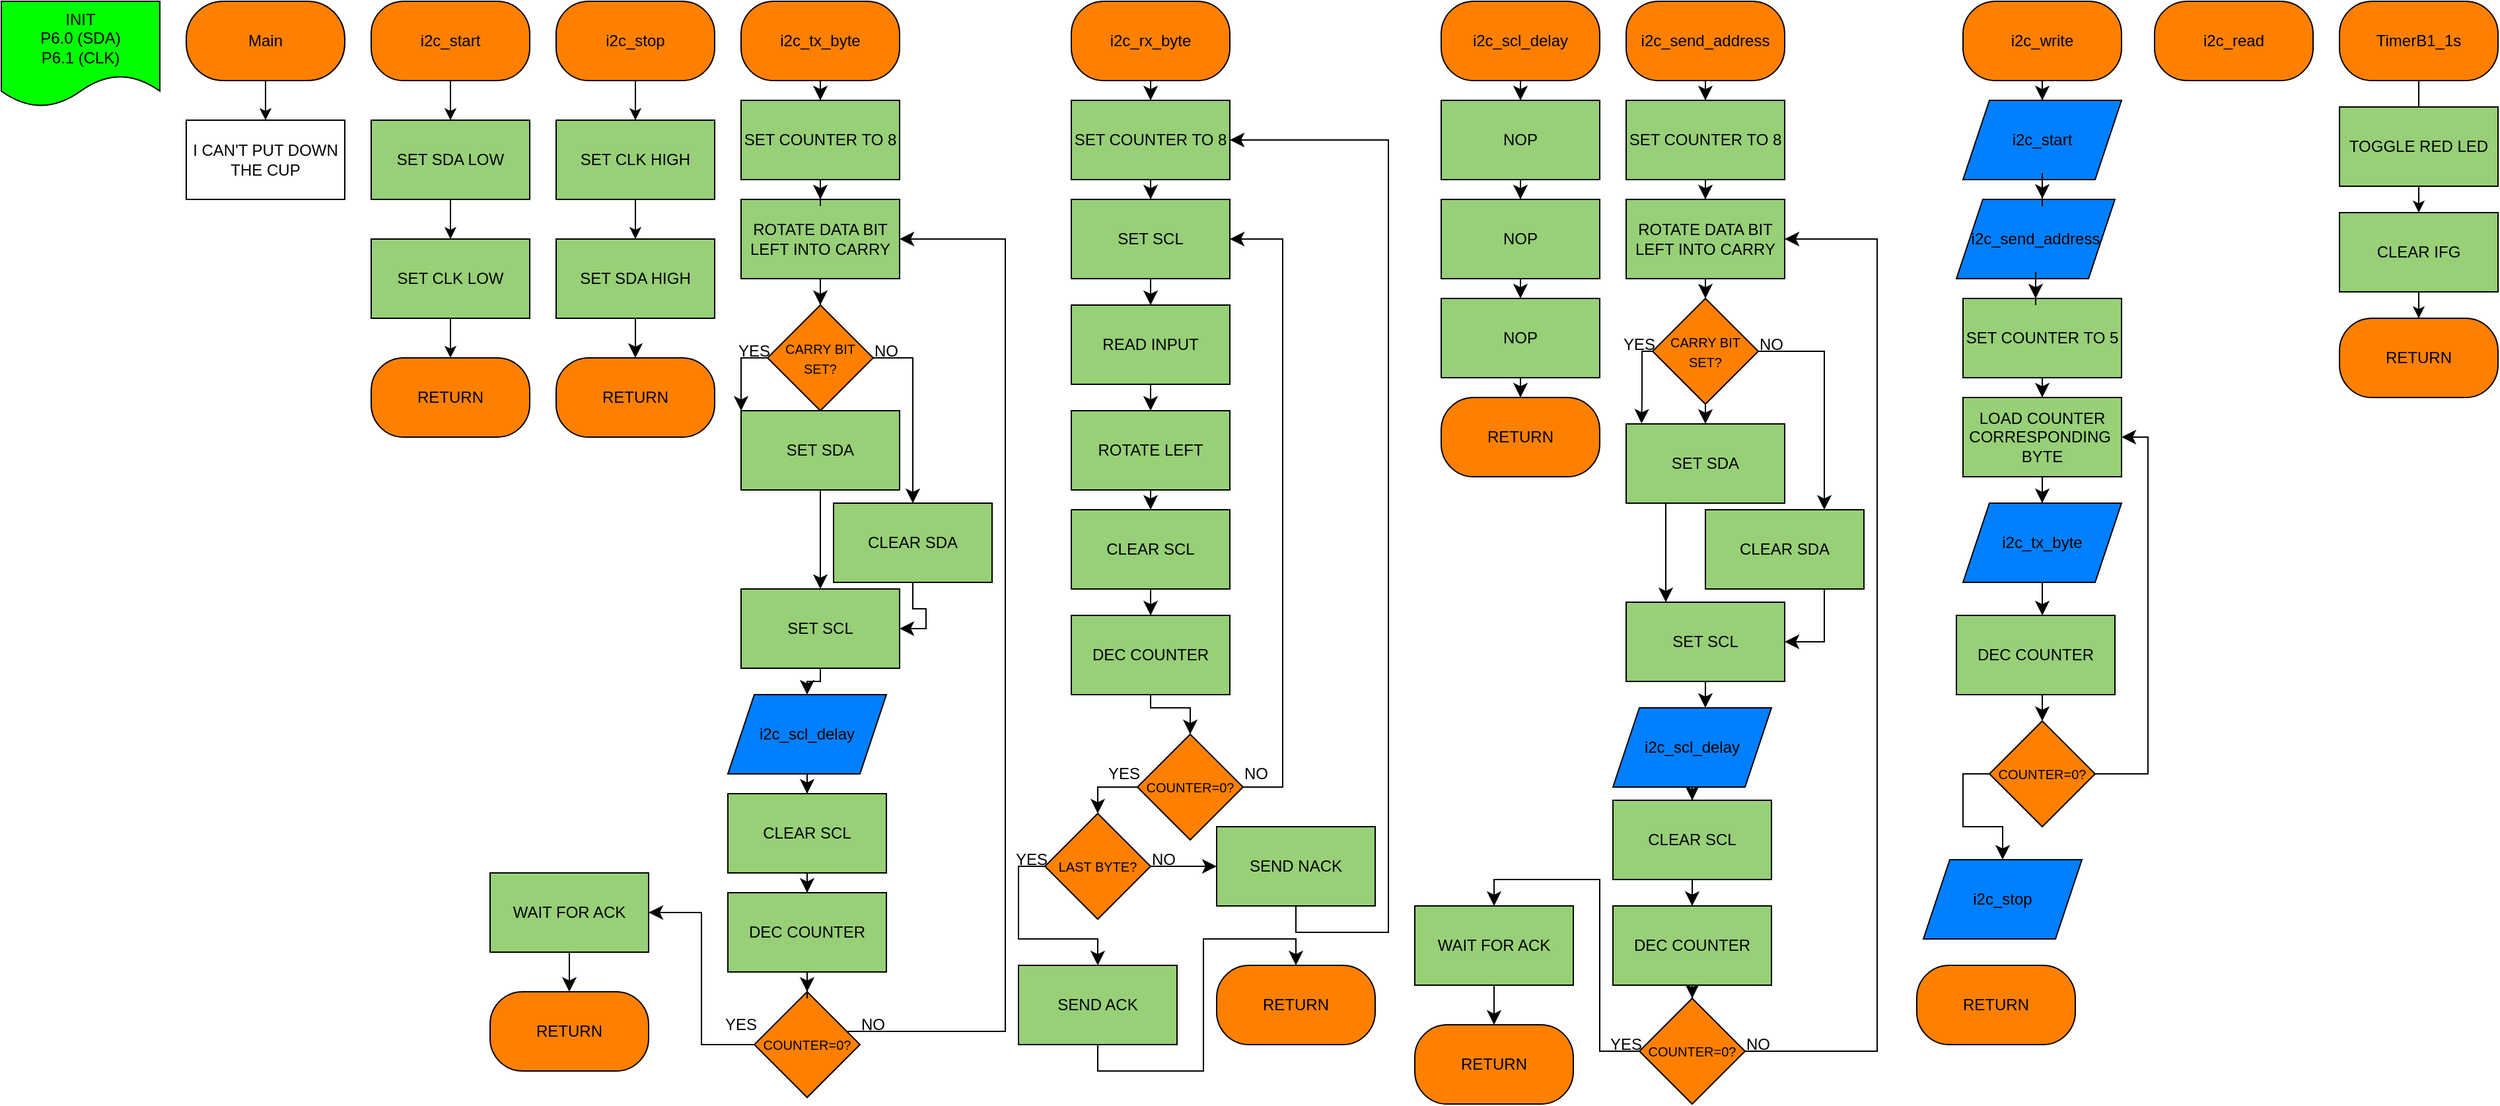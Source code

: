 <mxfile version="26.0.11">
  <diagram id="ZB9_9dqbAY-_XV-jaa4e" name="Page-1">
    <mxGraphModel dx="1285" dy="816" grid="1" gridSize="10" guides="1" tooltips="1" connect="1" arrows="1" fold="1" page="1" pageScale="1" pageWidth="1100" pageHeight="850" math="0" shadow="0">
      <root>
        <mxCell id="0" />
        <mxCell id="1" parent="0" />
        <mxCell id="V0P0ZIPA3X6Gqzg_is91-1" value="I CAN&#39;T PUT DOWN THE CUP" style="rounded=0;whiteSpace=wrap;html=1;" parent="1" vertex="1">
          <mxGeometry x="140" y="105" width="120" height="60" as="geometry" />
        </mxCell>
        <mxCell id="RWEaB8NZT3KyRUcJoQo4-1" value="INIT&lt;div&gt;P6.0 (SDA)&lt;/div&gt;&lt;div&gt;P6.1 (CLK)&lt;/div&gt;" style="shape=document;whiteSpace=wrap;html=1;boundedLbl=1;fillColor=#00FF00;rounded=0;" parent="1" vertex="1">
          <mxGeometry y="15" width="120" height="80" as="geometry" />
        </mxCell>
        <mxCell id="RWEaB8NZT3KyRUcJoQo4-5" value="" style="edgeStyle=orthogonalEdgeStyle;rounded=0;orthogonalLoop=1;jettySize=auto;html=1;" parent="1" source="RWEaB8NZT3KyRUcJoQo4-2" target="V0P0ZIPA3X6Gqzg_is91-1" edge="1">
          <mxGeometry relative="1" as="geometry" />
        </mxCell>
        <mxCell id="RWEaB8NZT3KyRUcJoQo4-2" value="Main" style="rounded=1;whiteSpace=wrap;html=1;fillColor=#FF8000;arcSize=47;" parent="1" vertex="1">
          <mxGeometry x="140" y="15" width="120" height="60" as="geometry" />
        </mxCell>
        <mxCell id="RWEaB8NZT3KyRUcJoQo4-18" value="" style="edgeStyle=orthogonalEdgeStyle;rounded=0;orthogonalLoop=1;jettySize=auto;html=1;" parent="1" source="RWEaB8NZT3KyRUcJoQo4-3" target="RWEaB8NZT3KyRUcJoQo4-4" edge="1">
          <mxGeometry relative="1" as="geometry" />
        </mxCell>
        <mxCell id="RWEaB8NZT3KyRUcJoQo4-3" value="i2c_start" style="rounded=1;whiteSpace=wrap;html=1;fillColor=#FF8000;arcSize=41;" parent="1" vertex="1">
          <mxGeometry x="280" y="15" width="120" height="60" as="geometry" />
        </mxCell>
        <mxCell id="RWEaB8NZT3KyRUcJoQo4-19" value="" style="edgeStyle=orthogonalEdgeStyle;rounded=0;orthogonalLoop=1;jettySize=auto;html=1;" parent="1" source="RWEaB8NZT3KyRUcJoQo4-4" edge="1">
          <mxGeometry relative="1" as="geometry">
            <mxPoint x="340" y="195" as="targetPoint" />
          </mxGeometry>
        </mxCell>
        <mxCell id="RWEaB8NZT3KyRUcJoQo4-4" value="SET SDA LOW" style="rounded=0;whiteSpace=wrap;html=1;fillColor=#97D077;" parent="1" vertex="1">
          <mxGeometry x="280" y="105" width="120" height="60" as="geometry" />
        </mxCell>
        <mxCell id="RWEaB8NZT3KyRUcJoQo4-21" value="" style="edgeStyle=orthogonalEdgeStyle;rounded=0;orthogonalLoop=1;jettySize=auto;html=1;" parent="1" source="RWEaB8NZT3KyRUcJoQo4-7" target="RWEaB8NZT3KyRUcJoQo4-8" edge="1">
          <mxGeometry relative="1" as="geometry" />
        </mxCell>
        <mxCell id="RWEaB8NZT3KyRUcJoQo4-7" value="SET CLK LOW" style="rounded=0;whiteSpace=wrap;html=1;fillColor=#97D077;" parent="1" vertex="1">
          <mxGeometry x="280" y="195" width="120" height="60" as="geometry" />
        </mxCell>
        <mxCell id="RWEaB8NZT3KyRUcJoQo4-8" value="RETURN" style="rounded=1;whiteSpace=wrap;html=1;fillColor=#FF8000;arcSize=41;" parent="1" vertex="1">
          <mxGeometry x="280" y="285" width="120" height="60" as="geometry" />
        </mxCell>
        <mxCell id="RWEaB8NZT3KyRUcJoQo4-14" value="" style="edgeStyle=orthogonalEdgeStyle;rounded=0;orthogonalLoop=1;jettySize=auto;html=1;" parent="1" source="RWEaB8NZT3KyRUcJoQo4-9" target="RWEaB8NZT3KyRUcJoQo4-10" edge="1">
          <mxGeometry relative="1" as="geometry" />
        </mxCell>
        <mxCell id="RWEaB8NZT3KyRUcJoQo4-9" value="i2c_stop" style="rounded=1;whiteSpace=wrap;html=1;fillColor=#FF8000;arcSize=41;" parent="1" vertex="1">
          <mxGeometry x="420" y="15" width="120" height="60" as="geometry" />
        </mxCell>
        <mxCell id="RWEaB8NZT3KyRUcJoQo4-22" value="" style="edgeStyle=orthogonalEdgeStyle;rounded=0;orthogonalLoop=1;jettySize=auto;html=1;" parent="1" source="RWEaB8NZT3KyRUcJoQo4-10" target="RWEaB8NZT3KyRUcJoQo4-12" edge="1">
          <mxGeometry relative="1" as="geometry" />
        </mxCell>
        <mxCell id="RWEaB8NZT3KyRUcJoQo4-10" value="SET CLK HIGH" style="rounded=0;whiteSpace=wrap;html=1;fillColor=#97D077;" parent="1" vertex="1">
          <mxGeometry x="420" y="105" width="120" height="60" as="geometry" />
        </mxCell>
        <mxCell id="65lleJ2DIW4iTAMdxGEV-1" value="" style="edgeStyle=none;curved=1;rounded=0;orthogonalLoop=1;jettySize=auto;html=1;fontSize=12;startSize=8;endSize=8;" edge="1" parent="1" source="RWEaB8NZT3KyRUcJoQo4-12" target="RWEaB8NZT3KyRUcJoQo4-13">
          <mxGeometry relative="1" as="geometry" />
        </mxCell>
        <mxCell id="RWEaB8NZT3KyRUcJoQo4-12" value="SET SDA HIGH" style="rounded=0;whiteSpace=wrap;html=1;fillColor=#97D077;" parent="1" vertex="1">
          <mxGeometry x="420" y="195" width="120" height="60" as="geometry" />
        </mxCell>
        <mxCell id="RWEaB8NZT3KyRUcJoQo4-13" value="RETURN" style="rounded=1;whiteSpace=wrap;html=1;fillColor=#FF8000;arcSize=41;" parent="1" vertex="1">
          <mxGeometry x="420" y="285" width="120" height="60" as="geometry" />
        </mxCell>
        <mxCell id="65lleJ2DIW4iTAMdxGEV-54" value="" style="edgeStyle=orthogonalEdgeStyle;shape=connector;curved=0;rounded=0;orthogonalLoop=1;jettySize=auto;html=1;strokeColor=default;align=center;verticalAlign=middle;fontFamily=Helvetica;fontSize=12;fontColor=default;labelBackgroundColor=default;startSize=8;endArrow=classic;endSize=8;" edge="1" parent="1" source="RWEaB8NZT3KyRUcJoQo4-27" target="65lleJ2DIW4iTAMdxGEV-44">
          <mxGeometry relative="1" as="geometry" />
        </mxCell>
        <mxCell id="RWEaB8NZT3KyRUcJoQo4-27" value="i2c_tx_byte" style="rounded=1;whiteSpace=wrap;html=1;fillColor=#FF8000;arcSize=41;" parent="1" vertex="1">
          <mxGeometry x="560" y="15" width="120" height="60" as="geometry" />
        </mxCell>
        <mxCell id="65lleJ2DIW4iTAMdxGEV-97" style="edgeStyle=orthogonalEdgeStyle;shape=connector;curved=0;rounded=0;orthogonalLoop=1;jettySize=auto;html=1;entryX=0.5;entryY=0;entryDx=0;entryDy=0;strokeColor=default;align=center;verticalAlign=middle;fontFamily=Helvetica;fontSize=12;fontColor=default;labelBackgroundColor=default;startSize=8;endArrow=classic;endSize=8;" edge="1" parent="1" source="RWEaB8NZT3KyRUcJoQo4-28" target="65lleJ2DIW4iTAMdxGEV-60">
          <mxGeometry relative="1" as="geometry" />
        </mxCell>
        <mxCell id="RWEaB8NZT3KyRUcJoQo4-28" value="i2c_rx_byte" style="rounded=1;whiteSpace=wrap;html=1;fillColor=#FF8000;arcSize=41;" parent="1" vertex="1">
          <mxGeometry x="810" y="15" width="120" height="60" as="geometry" />
        </mxCell>
        <mxCell id="65lleJ2DIW4iTAMdxGEV-104" style="edgeStyle=orthogonalEdgeStyle;shape=connector;curved=0;rounded=0;orthogonalLoop=1;jettySize=auto;html=1;entryX=0.5;entryY=0;entryDx=0;entryDy=0;strokeColor=default;align=center;verticalAlign=middle;fontFamily=Helvetica;fontSize=12;fontColor=default;labelBackgroundColor=default;startSize=8;endArrow=classic;endSize=8;" edge="1" parent="1" source="RWEaB8NZT3KyRUcJoQo4-30" target="65lleJ2DIW4iTAMdxGEV-98">
          <mxGeometry relative="1" as="geometry" />
        </mxCell>
        <mxCell id="RWEaB8NZT3KyRUcJoQo4-30" value="i2c_scl_delay" style="rounded=1;whiteSpace=wrap;html=1;fillColor=#FF8000;arcSize=41;" parent="1" vertex="1">
          <mxGeometry x="1090" y="15" width="120" height="60" as="geometry" />
        </mxCell>
        <mxCell id="65lleJ2DIW4iTAMdxGEV-125" style="edgeStyle=orthogonalEdgeStyle;shape=connector;curved=0;rounded=0;orthogonalLoop=1;jettySize=auto;html=1;entryX=0.5;entryY=0;entryDx=0;entryDy=0;strokeColor=default;align=center;verticalAlign=middle;fontFamily=Helvetica;fontSize=12;fontColor=default;labelBackgroundColor=default;startSize=8;endArrow=classic;endSize=8;" edge="1" parent="1" source="RWEaB8NZT3KyRUcJoQo4-31" target="65lleJ2DIW4iTAMdxGEV-109">
          <mxGeometry relative="1" as="geometry" />
        </mxCell>
        <mxCell id="RWEaB8NZT3KyRUcJoQo4-31" value="i2c_send_address" style="rounded=1;whiteSpace=wrap;html=1;fillColor=#FF8000;arcSize=41;" parent="1" vertex="1">
          <mxGeometry x="1230" y="15" width="120" height="60" as="geometry" />
        </mxCell>
        <mxCell id="65lleJ2DIW4iTAMdxGEV-155" style="edgeStyle=orthogonalEdgeStyle;shape=connector;curved=0;rounded=0;orthogonalLoop=1;jettySize=auto;html=1;entryX=0.5;entryY=0;entryDx=0;entryDy=0;strokeColor=default;align=center;verticalAlign=middle;fontFamily=Helvetica;fontSize=12;fontColor=default;labelBackgroundColor=default;startSize=8;endArrow=classic;endSize=8;" edge="1" parent="1" source="RWEaB8NZT3KyRUcJoQo4-32" target="65lleJ2DIW4iTAMdxGEV-145">
          <mxGeometry relative="1" as="geometry" />
        </mxCell>
        <mxCell id="RWEaB8NZT3KyRUcJoQo4-32" value="i2c_write" style="rounded=1;whiteSpace=wrap;html=1;fillColor=#FF8000;arcSize=41;" parent="1" vertex="1">
          <mxGeometry x="1485" y="15" width="120" height="60" as="geometry" />
        </mxCell>
        <mxCell id="RWEaB8NZT3KyRUcJoQo4-33" value="i2c_read" style="rounded=1;whiteSpace=wrap;html=1;fillColor=#FF8000;arcSize=41;" parent="1" vertex="1">
          <mxGeometry x="1630" y="15" width="120" height="60" as="geometry" />
        </mxCell>
        <mxCell id="RWEaB8NZT3KyRUcJoQo4-38" value="" style="edgeStyle=orthogonalEdgeStyle;rounded=0;orthogonalLoop=1;jettySize=auto;html=1;" parent="1" source="RWEaB8NZT3KyRUcJoQo4-34" target="RWEaB8NZT3KyRUcJoQo4-36" edge="1">
          <mxGeometry relative="1" as="geometry" />
        </mxCell>
        <mxCell id="RWEaB8NZT3KyRUcJoQo4-34" value="TimerB1_1s" style="rounded=1;whiteSpace=wrap;html=1;fillColor=#FF8000;arcSize=41;" parent="1" vertex="1">
          <mxGeometry x="1770" y="15" width="120" height="60" as="geometry" />
        </mxCell>
        <mxCell id="RWEaB8NZT3KyRUcJoQo4-35" value="TOGGLE RED LED" style="rounded=0;whiteSpace=wrap;html=1;fillColor=#97D077;" parent="1" vertex="1">
          <mxGeometry x="1770" y="95" width="120" height="60" as="geometry" />
        </mxCell>
        <mxCell id="RWEaB8NZT3KyRUcJoQo4-39" value="" style="edgeStyle=orthogonalEdgeStyle;rounded=0;orthogonalLoop=1;jettySize=auto;html=1;" parent="1" source="RWEaB8NZT3KyRUcJoQo4-36" target="RWEaB8NZT3KyRUcJoQo4-37" edge="1">
          <mxGeometry relative="1" as="geometry" />
        </mxCell>
        <mxCell id="RWEaB8NZT3KyRUcJoQo4-36" value="CLEAR IFG" style="rounded=0;whiteSpace=wrap;html=1;fillColor=#97D077;" parent="1" vertex="1">
          <mxGeometry x="1770" y="175" width="120" height="60" as="geometry" />
        </mxCell>
        <mxCell id="RWEaB8NZT3KyRUcJoQo4-37" value="RETURN" style="rounded=1;whiteSpace=wrap;html=1;fillColor=#FF8000;arcSize=41;" parent="1" vertex="1">
          <mxGeometry x="1770" y="255" width="120" height="60" as="geometry" />
        </mxCell>
        <mxCell id="65lleJ2DIW4iTAMdxGEV-35" value="" style="edgeStyle=orthogonalEdgeStyle;shape=connector;curved=0;rounded=0;orthogonalLoop=1;jettySize=auto;html=1;strokeColor=default;align=center;verticalAlign=middle;fontFamily=Helvetica;fontSize=12;fontColor=default;labelBackgroundColor=default;startSize=8;endArrow=classic;endSize=8;entryX=0.5;entryY=0;entryDx=0;entryDy=0;" edge="1" parent="1" source="65lleJ2DIW4iTAMdxGEV-5" target="65lleJ2DIW4iTAMdxGEV-6">
          <mxGeometry relative="1" as="geometry" />
        </mxCell>
        <mxCell id="65lleJ2DIW4iTAMdxGEV-5" value="ROTATE DATA BIT&lt;div&gt;LEFT INTO CARRY&lt;/div&gt;" style="rounded=0;whiteSpace=wrap;html=1;fillColor=#97D077;" vertex="1" parent="1">
          <mxGeometry x="560" y="165" width="120" height="60" as="geometry" />
        </mxCell>
        <mxCell id="65lleJ2DIW4iTAMdxGEV-24" value="" style="edgeStyle=orthogonalEdgeStyle;orthogonalLoop=1;jettySize=auto;html=1;fontSize=12;startSize=8;endSize=8;exitX=0;exitY=0.5;exitDx=0;exitDy=0;rounded=0;curved=0;" edge="1" parent="1" source="65lleJ2DIW4iTAMdxGEV-6" target="65lleJ2DIW4iTAMdxGEV-8">
          <mxGeometry relative="1" as="geometry">
            <Array as="points">
              <mxPoint x="560" y="285" />
            </Array>
          </mxGeometry>
        </mxCell>
        <mxCell id="65lleJ2DIW4iTAMdxGEV-28" style="edgeStyle=orthogonalEdgeStyle;shape=connector;curved=0;rounded=0;orthogonalLoop=1;jettySize=auto;html=1;entryX=0.5;entryY=0;entryDx=0;entryDy=0;strokeColor=default;align=center;verticalAlign=middle;fontFamily=Helvetica;fontSize=12;fontColor=default;labelBackgroundColor=default;startSize=8;endArrow=classic;endSize=8;exitX=1;exitY=0.5;exitDx=0;exitDy=0;" edge="1" parent="1" source="65lleJ2DIW4iTAMdxGEV-6" target="65lleJ2DIW4iTAMdxGEV-10">
          <mxGeometry relative="1" as="geometry" />
        </mxCell>
        <mxCell id="65lleJ2DIW4iTAMdxGEV-6" value="&lt;font style=&quot;font-size: 10px;&quot;&gt;CARRY BIT SET?&lt;/font&gt;" style="rhombus;whiteSpace=wrap;html=1;fillColor=#FF8000;rounded=0;" vertex="1" parent="1">
          <mxGeometry x="580" y="245" width="80" height="80" as="geometry" />
        </mxCell>
        <mxCell id="65lleJ2DIW4iTAMdxGEV-30" style="edgeStyle=orthogonalEdgeStyle;shape=connector;curved=0;rounded=0;orthogonalLoop=1;jettySize=auto;html=1;entryX=0.5;entryY=0;entryDx=0;entryDy=0;strokeColor=default;align=center;verticalAlign=middle;fontFamily=Helvetica;fontSize=12;fontColor=default;labelBackgroundColor=default;startSize=8;endArrow=classic;endSize=8;" edge="1" parent="1" source="65lleJ2DIW4iTAMdxGEV-8" target="65lleJ2DIW4iTAMdxGEV-21">
          <mxGeometry relative="1" as="geometry" />
        </mxCell>
        <mxCell id="65lleJ2DIW4iTAMdxGEV-8" value="SET SDA" style="rounded=0;whiteSpace=wrap;html=1;fillColor=#97D077;" vertex="1" parent="1">
          <mxGeometry x="560" y="325" width="120" height="60" as="geometry" />
        </mxCell>
        <mxCell id="65lleJ2DIW4iTAMdxGEV-29" style="edgeStyle=orthogonalEdgeStyle;shape=connector;curved=0;rounded=0;orthogonalLoop=1;jettySize=auto;html=1;entryX=1;entryY=0.5;entryDx=0;entryDy=0;strokeColor=default;align=center;verticalAlign=middle;fontFamily=Helvetica;fontSize=12;fontColor=default;labelBackgroundColor=default;startSize=8;endArrow=classic;endSize=8;" edge="1" parent="1" source="65lleJ2DIW4iTAMdxGEV-10" target="65lleJ2DIW4iTAMdxGEV-21">
          <mxGeometry relative="1" as="geometry" />
        </mxCell>
        <mxCell id="65lleJ2DIW4iTAMdxGEV-10" value="CLEAR SDA" style="rounded=0;whiteSpace=wrap;html=1;fillColor=#97D077;" vertex="1" parent="1">
          <mxGeometry x="630" y="395" width="120" height="60" as="geometry" />
        </mxCell>
        <mxCell id="65lleJ2DIW4iTAMdxGEV-46" style="edgeStyle=orthogonalEdgeStyle;shape=connector;curved=0;rounded=0;orthogonalLoop=1;jettySize=auto;html=1;entryX=0.5;entryY=0;entryDx=0;entryDy=0;strokeColor=default;align=center;verticalAlign=middle;fontFamily=Helvetica;fontSize=12;fontColor=default;labelBackgroundColor=default;startSize=8;endArrow=classic;endSize=8;" edge="1" parent="1" source="65lleJ2DIW4iTAMdxGEV-11" target="65lleJ2DIW4iTAMdxGEV-12">
          <mxGeometry relative="1" as="geometry" />
        </mxCell>
        <mxCell id="65lleJ2DIW4iTAMdxGEV-11" value="i2c_scl_delay" style="shape=parallelogram;perimeter=parallelogramPerimeter;whiteSpace=wrap;html=1;fixedSize=1;fillColor=#007FFF;rounded=0;" vertex="1" parent="1">
          <mxGeometry x="550" y="540" width="120" height="60" as="geometry" />
        </mxCell>
        <mxCell id="65lleJ2DIW4iTAMdxGEV-69" style="edgeStyle=orthogonalEdgeStyle;shape=connector;curved=0;rounded=0;orthogonalLoop=1;jettySize=auto;html=1;entryX=0.5;entryY=0;entryDx=0;entryDy=0;strokeColor=default;align=center;verticalAlign=middle;fontFamily=Helvetica;fontSize=12;fontColor=default;labelBackgroundColor=default;startSize=8;endArrow=classic;endSize=8;" edge="1" parent="1" source="65lleJ2DIW4iTAMdxGEV-12" target="65lleJ2DIW4iTAMdxGEV-68">
          <mxGeometry relative="1" as="geometry" />
        </mxCell>
        <mxCell id="65lleJ2DIW4iTAMdxGEV-12" value="CLEAR SCL" style="rounded=0;whiteSpace=wrap;html=1;fillColor=#97D077;" vertex="1" parent="1">
          <mxGeometry x="550" y="615" width="120" height="60" as="geometry" />
        </mxCell>
        <mxCell id="65lleJ2DIW4iTAMdxGEV-13" value="YES&lt;span style=&quot;color: rgba(0, 0, 0, 0); font-family: monospace; font-size: 0px; text-align: start; text-wrap-mode: nowrap;&quot;&gt;%3CmxGraphModel%3E%3Croot%3E%3CmxCell%20id%3D%220%22%2F%3E%3CmxCell%20id%3D%221%22%20parent%3D%220%22%2F%3E%3CmxCell%20id%3D%222%22%20value%3D%22SET%20SCL%22%20style%3D%22rounded%3D0%3BwhiteSpace%3Dwrap%3Bhtml%3D1%3BfillColor%3D%2397D077%3B%22%20vertex%3D%221%22%20parent%3D%221%22%3E%3CmxGeometry%20x%3D%22560%22%20y%3D%22600%22%20width%3D%22120%22%20height%3D%2260%22%20as%3D%22geometry%22%2F%3E%3C%2FmxCell%3E%3C%2Froot%3E%3C%2FmxGraphModel%3E&lt;/span&gt;" style="text;html=1;align=center;verticalAlign=middle;whiteSpace=wrap;rounded=0;" vertex="1" parent="1">
          <mxGeometry x="540" y="265" width="60" height="30" as="geometry" />
        </mxCell>
        <mxCell id="65lleJ2DIW4iTAMdxGEV-14" value="NO" style="text;html=1;align=center;verticalAlign=middle;whiteSpace=wrap;rounded=0;" vertex="1" parent="1">
          <mxGeometry x="640" y="265" width="60" height="30" as="geometry" />
        </mxCell>
        <mxCell id="65lleJ2DIW4iTAMdxGEV-38" style="edgeStyle=orthogonalEdgeStyle;shape=connector;curved=0;rounded=0;orthogonalLoop=1;jettySize=auto;html=1;entryX=0.5;entryY=0;entryDx=0;entryDy=0;strokeColor=default;align=center;verticalAlign=middle;fontFamily=Helvetica;fontSize=12;fontColor=default;labelBackgroundColor=default;startSize=8;endArrow=classic;endSize=8;" edge="1" parent="1" source="65lleJ2DIW4iTAMdxGEV-21" target="65lleJ2DIW4iTAMdxGEV-11">
          <mxGeometry relative="1" as="geometry">
            <Array as="points">
              <mxPoint x="620" y="530" />
              <mxPoint x="610" y="530" />
            </Array>
          </mxGeometry>
        </mxCell>
        <mxCell id="65lleJ2DIW4iTAMdxGEV-21" value="SET SCL" style="rounded=0;whiteSpace=wrap;html=1;fillColor=#97D077;" vertex="1" parent="1">
          <mxGeometry x="560" y="460" width="120" height="60" as="geometry" />
        </mxCell>
        <mxCell id="65lleJ2DIW4iTAMdxGEV-40" style="edgeStyle=orthogonalEdgeStyle;shape=connector;curved=0;rounded=0;orthogonalLoop=1;jettySize=auto;html=1;entryX=0.5;entryY=0;entryDx=0;entryDy=0;strokeColor=default;align=center;verticalAlign=middle;fontFamily=Helvetica;fontSize=12;fontColor=default;labelBackgroundColor=default;startSize=8;endArrow=classic;endSize=8;" edge="1" parent="1" source="65lleJ2DIW4iTAMdxGEV-31" target="65lleJ2DIW4iTAMdxGEV-32">
          <mxGeometry relative="1" as="geometry" />
        </mxCell>
        <mxCell id="65lleJ2DIW4iTAMdxGEV-31" value="WAIT FOR ACK" style="rounded=0;whiteSpace=wrap;html=1;fillColor=#97D077;" vertex="1" parent="1">
          <mxGeometry x="370" y="675" width="120" height="60" as="geometry" />
        </mxCell>
        <mxCell id="65lleJ2DIW4iTAMdxGEV-32" value="RETURN" style="rounded=1;whiteSpace=wrap;html=1;fillColor=#FF8000;arcSize=41;" vertex="1" parent="1">
          <mxGeometry x="370" y="765" width="120" height="60" as="geometry" />
        </mxCell>
        <mxCell id="65lleJ2DIW4iTAMdxGEV-50" style="edgeStyle=orthogonalEdgeStyle;shape=connector;curved=0;rounded=0;orthogonalLoop=1;jettySize=auto;html=1;entryX=1;entryY=0.5;entryDx=0;entryDy=0;strokeColor=default;align=center;verticalAlign=middle;fontFamily=Helvetica;fontSize=12;fontColor=default;labelBackgroundColor=default;startSize=8;endArrow=classic;endSize=8;" edge="1" parent="1" source="65lleJ2DIW4iTAMdxGEV-43" target="65lleJ2DIW4iTAMdxGEV-31">
          <mxGeometry relative="1" as="geometry" />
        </mxCell>
        <mxCell id="65lleJ2DIW4iTAMdxGEV-51" style="edgeStyle=orthogonalEdgeStyle;shape=connector;curved=0;rounded=0;orthogonalLoop=1;jettySize=auto;html=1;entryX=1;entryY=0.5;entryDx=0;entryDy=0;strokeColor=default;align=center;verticalAlign=middle;fontFamily=Helvetica;fontSize=12;fontColor=default;labelBackgroundColor=default;startSize=8;endArrow=classic;endSize=8;" edge="1" parent="1" source="65lleJ2DIW4iTAMdxGEV-43" target="65lleJ2DIW4iTAMdxGEV-5">
          <mxGeometry relative="1" as="geometry">
            <Array as="points">
              <mxPoint x="760" y="795" />
              <mxPoint x="760" y="195" />
            </Array>
          </mxGeometry>
        </mxCell>
        <mxCell id="65lleJ2DIW4iTAMdxGEV-43" value="&lt;span style=&quot;font-size: 10px;&quot;&gt;COUNTER=0?&lt;/span&gt;" style="rhombus;whiteSpace=wrap;html=1;fillColor=#FF8000;rounded=0;" vertex="1" parent="1">
          <mxGeometry x="570" y="765" width="80" height="80" as="geometry" />
        </mxCell>
        <mxCell id="65lleJ2DIW4iTAMdxGEV-56" style="edgeStyle=orthogonalEdgeStyle;shape=connector;curved=0;rounded=0;orthogonalLoop=1;jettySize=auto;html=1;entryX=0.5;entryY=0;entryDx=0;entryDy=0;strokeColor=default;align=center;verticalAlign=middle;fontFamily=Helvetica;fontSize=12;fontColor=default;labelBackgroundColor=default;startSize=8;endArrow=classic;endSize=8;" edge="1" parent="1" source="65lleJ2DIW4iTAMdxGEV-44" target="65lleJ2DIW4iTAMdxGEV-5">
          <mxGeometry relative="1" as="geometry" />
        </mxCell>
        <mxCell id="65lleJ2DIW4iTAMdxGEV-44" value="SET COUNTER TO 8" style="rounded=0;whiteSpace=wrap;html=1;fillColor=#97D077;" vertex="1" parent="1">
          <mxGeometry x="560" y="90" width="120" height="60" as="geometry" />
        </mxCell>
        <mxCell id="65lleJ2DIW4iTAMdxGEV-52" value="NO" style="text;html=1;align=center;verticalAlign=middle;whiteSpace=wrap;rounded=0;" vertex="1" parent="1">
          <mxGeometry x="630" y="775" width="60" height="30" as="geometry" />
        </mxCell>
        <mxCell id="65lleJ2DIW4iTAMdxGEV-53" value="YES&lt;span style=&quot;color: rgba(0, 0, 0, 0); font-family: monospace; font-size: 0px; text-align: start; text-wrap-mode: nowrap;&quot;&gt;%3CmxGraphModel%3E%3Croot%3E%3CmxCell%20id%3D%220%22%2F%3E%3CmxCell%20id%3D%221%22%20parent%3D%220%22%2F%3E%3CmxCell%20id%3D%222%22%20value%3D%22SET%20SCL%22%20style%3D%22rounded%3D0%3BwhiteSpace%3Dwrap%3Bhtml%3D1%3BfillColor%3D%2397D077%3B%22%20vertex%3D%221%22%20parent%3D%221%22%3E%3CmxGeometry%20x%3D%22560%22%20y%3D%22600%22%20width%3D%22120%22%20height%3D%2260%22%20as%3D%22geometry%22%2F%3E%3C%2FmxCell%3E%3C%2Froot%3E%3C%2FmxGraphModel%3E&lt;/span&gt;" style="text;html=1;align=center;verticalAlign=middle;whiteSpace=wrap;rounded=0;" vertex="1" parent="1">
          <mxGeometry x="530" y="775" width="60" height="30" as="geometry" />
        </mxCell>
        <mxCell id="65lleJ2DIW4iTAMdxGEV-96" style="edgeStyle=orthogonalEdgeStyle;shape=connector;curved=0;rounded=0;orthogonalLoop=1;jettySize=auto;html=1;entryX=0.5;entryY=0;entryDx=0;entryDy=0;strokeColor=default;align=center;verticalAlign=middle;fontFamily=Helvetica;fontSize=12;fontColor=default;labelBackgroundColor=default;startSize=8;endArrow=classic;endSize=8;" edge="1" parent="1" source="65lleJ2DIW4iTAMdxGEV-60" target="65lleJ2DIW4iTAMdxGEV-61">
          <mxGeometry relative="1" as="geometry" />
        </mxCell>
        <mxCell id="65lleJ2DIW4iTAMdxGEV-60" value="SET COUNTER TO 8" style="rounded=0;whiteSpace=wrap;html=1;fillColor=#97D077;" vertex="1" parent="1">
          <mxGeometry x="810" y="90" width="120" height="60" as="geometry" />
        </mxCell>
        <mxCell id="65lleJ2DIW4iTAMdxGEV-95" style="edgeStyle=orthogonalEdgeStyle;shape=connector;curved=0;rounded=0;orthogonalLoop=1;jettySize=auto;html=1;entryX=0.5;entryY=0;entryDx=0;entryDy=0;strokeColor=default;align=center;verticalAlign=middle;fontFamily=Helvetica;fontSize=12;fontColor=default;labelBackgroundColor=default;startSize=8;endArrow=classic;endSize=8;" edge="1" parent="1" source="65lleJ2DIW4iTAMdxGEV-61" target="65lleJ2DIW4iTAMdxGEV-62">
          <mxGeometry relative="1" as="geometry" />
        </mxCell>
        <mxCell id="65lleJ2DIW4iTAMdxGEV-61" value="SET SCL" style="rounded=0;whiteSpace=wrap;html=1;fillColor=#97D077;" vertex="1" parent="1">
          <mxGeometry x="810" y="165" width="120" height="60" as="geometry" />
        </mxCell>
        <mxCell id="65lleJ2DIW4iTAMdxGEV-94" style="edgeStyle=orthogonalEdgeStyle;shape=connector;curved=0;rounded=0;orthogonalLoop=1;jettySize=auto;html=1;entryX=0.5;entryY=0;entryDx=0;entryDy=0;strokeColor=default;align=center;verticalAlign=middle;fontFamily=Helvetica;fontSize=12;fontColor=default;labelBackgroundColor=default;startSize=8;endArrow=classic;endSize=8;" edge="1" parent="1" source="65lleJ2DIW4iTAMdxGEV-62" target="65lleJ2DIW4iTAMdxGEV-63">
          <mxGeometry relative="1" as="geometry" />
        </mxCell>
        <mxCell id="65lleJ2DIW4iTAMdxGEV-62" value="READ INPUT" style="rounded=0;whiteSpace=wrap;html=1;fillColor=#97D077;" vertex="1" parent="1">
          <mxGeometry x="810" y="245" width="120" height="60" as="geometry" />
        </mxCell>
        <mxCell id="65lleJ2DIW4iTAMdxGEV-93" style="edgeStyle=orthogonalEdgeStyle;shape=connector;curved=0;rounded=0;orthogonalLoop=1;jettySize=auto;html=1;entryX=0.5;entryY=0;entryDx=0;entryDy=0;strokeColor=default;align=center;verticalAlign=middle;fontFamily=Helvetica;fontSize=12;fontColor=default;labelBackgroundColor=default;startSize=8;endArrow=classic;endSize=8;" edge="1" parent="1" source="65lleJ2DIW4iTAMdxGEV-63" target="65lleJ2DIW4iTAMdxGEV-66">
          <mxGeometry relative="1" as="geometry" />
        </mxCell>
        <mxCell id="65lleJ2DIW4iTAMdxGEV-63" value="ROTATE LEFT" style="rounded=0;whiteSpace=wrap;html=1;fillColor=#97D077;" vertex="1" parent="1">
          <mxGeometry x="810" y="325" width="120" height="60" as="geometry" />
        </mxCell>
        <mxCell id="65lleJ2DIW4iTAMdxGEV-81" style="edgeStyle=orthogonalEdgeStyle;shape=connector;curved=0;rounded=0;orthogonalLoop=1;jettySize=auto;html=1;entryX=1;entryY=0.5;entryDx=0;entryDy=0;strokeColor=default;align=center;verticalAlign=middle;fontFamily=Helvetica;fontSize=12;fontColor=default;labelBackgroundColor=default;startSize=8;endArrow=classic;endSize=8;" edge="1" parent="1" source="65lleJ2DIW4iTAMdxGEV-65" target="65lleJ2DIW4iTAMdxGEV-61">
          <mxGeometry relative="1" as="geometry">
            <Array as="points">
              <mxPoint x="970" y="610" />
              <mxPoint x="970" y="195" />
            </Array>
          </mxGeometry>
        </mxCell>
        <mxCell id="65lleJ2DIW4iTAMdxGEV-83" style="edgeStyle=orthogonalEdgeStyle;shape=connector;curved=0;rounded=0;orthogonalLoop=1;jettySize=auto;html=1;entryX=0.5;entryY=0;entryDx=0;entryDy=0;strokeColor=default;align=center;verticalAlign=middle;fontFamily=Helvetica;fontSize=12;fontColor=default;labelBackgroundColor=default;startSize=8;endArrow=classic;endSize=8;exitX=0;exitY=0.5;exitDx=0;exitDy=0;" edge="1" parent="1" source="65lleJ2DIW4iTAMdxGEV-65" target="65lleJ2DIW4iTAMdxGEV-74">
          <mxGeometry relative="1" as="geometry" />
        </mxCell>
        <mxCell id="65lleJ2DIW4iTAMdxGEV-65" value="&lt;span style=&quot;font-size: 10px;&quot;&gt;COUNTER=0?&lt;/span&gt;" style="rhombus;whiteSpace=wrap;html=1;fillColor=#FF8000;rounded=0;" vertex="1" parent="1">
          <mxGeometry x="860" y="570" width="80" height="80" as="geometry" />
        </mxCell>
        <mxCell id="65lleJ2DIW4iTAMdxGEV-92" style="edgeStyle=orthogonalEdgeStyle;shape=connector;curved=0;rounded=0;orthogonalLoop=1;jettySize=auto;html=1;entryX=0.5;entryY=0;entryDx=0;entryDy=0;strokeColor=default;align=center;verticalAlign=middle;fontFamily=Helvetica;fontSize=12;fontColor=default;labelBackgroundColor=default;startSize=8;endArrow=classic;endSize=8;" edge="1" parent="1" source="65lleJ2DIW4iTAMdxGEV-66" target="65lleJ2DIW4iTAMdxGEV-72">
          <mxGeometry relative="1" as="geometry" />
        </mxCell>
        <mxCell id="65lleJ2DIW4iTAMdxGEV-66" value="CLEAR SCL" style="rounded=0;whiteSpace=wrap;html=1;fillColor=#97D077;" vertex="1" parent="1">
          <mxGeometry x="810" y="400" width="120" height="60" as="geometry" />
        </mxCell>
        <mxCell id="65lleJ2DIW4iTAMdxGEV-71" style="edgeStyle=orthogonalEdgeStyle;shape=connector;curved=0;rounded=0;orthogonalLoop=1;jettySize=auto;html=1;entryX=0.5;entryY=0;entryDx=0;entryDy=0;strokeColor=default;align=center;verticalAlign=middle;fontFamily=Helvetica;fontSize=12;fontColor=default;labelBackgroundColor=default;startSize=8;endArrow=classic;endSize=8;" edge="1" parent="1" source="65lleJ2DIW4iTAMdxGEV-68" target="65lleJ2DIW4iTAMdxGEV-43">
          <mxGeometry relative="1" as="geometry" />
        </mxCell>
        <mxCell id="65lleJ2DIW4iTAMdxGEV-68" value="DEC COUNTER" style="rounded=0;whiteSpace=wrap;html=1;fillColor=#97D077;" vertex="1" parent="1">
          <mxGeometry x="550" y="690" width="120" height="60" as="geometry" />
        </mxCell>
        <mxCell id="65lleJ2DIW4iTAMdxGEV-90" style="edgeStyle=orthogonalEdgeStyle;shape=connector;curved=0;rounded=0;orthogonalLoop=1;jettySize=auto;html=1;entryX=0.5;entryY=0;entryDx=0;entryDy=0;strokeColor=default;align=center;verticalAlign=middle;fontFamily=Helvetica;fontSize=12;fontColor=default;labelBackgroundColor=default;startSize=8;endArrow=classic;endSize=8;" edge="1" parent="1" source="65lleJ2DIW4iTAMdxGEV-72" target="65lleJ2DIW4iTAMdxGEV-65">
          <mxGeometry relative="1" as="geometry">
            <Array as="points">
              <mxPoint x="870" y="550" />
              <mxPoint x="900" y="550" />
            </Array>
          </mxGeometry>
        </mxCell>
        <mxCell id="65lleJ2DIW4iTAMdxGEV-72" value="DEC COUNTER" style="rounded=0;whiteSpace=wrap;html=1;fillColor=#97D077;" vertex="1" parent="1">
          <mxGeometry x="810" y="480" width="120" height="60" as="geometry" />
        </mxCell>
        <mxCell id="65lleJ2DIW4iTAMdxGEV-78" style="edgeStyle=orthogonalEdgeStyle;shape=connector;curved=0;rounded=0;orthogonalLoop=1;jettySize=auto;html=1;entryX=0.5;entryY=0;entryDx=0;entryDy=0;strokeColor=default;align=center;verticalAlign=middle;fontFamily=Helvetica;fontSize=12;fontColor=default;labelBackgroundColor=default;startSize=8;endArrow=classic;endSize=8;exitX=0;exitY=0.5;exitDx=0;exitDy=0;" edge="1" parent="1" source="65lleJ2DIW4iTAMdxGEV-74" target="65lleJ2DIW4iTAMdxGEV-75">
          <mxGeometry relative="1" as="geometry">
            <Array as="points">
              <mxPoint x="770" y="670" />
              <mxPoint x="770" y="725" />
              <mxPoint x="830" y="725" />
            </Array>
          </mxGeometry>
        </mxCell>
        <mxCell id="65lleJ2DIW4iTAMdxGEV-88" style="edgeStyle=orthogonalEdgeStyle;shape=connector;curved=0;rounded=0;orthogonalLoop=1;jettySize=auto;html=1;entryX=0;entryY=0.5;entryDx=0;entryDy=0;strokeColor=default;align=center;verticalAlign=middle;fontFamily=Helvetica;fontSize=12;fontColor=default;labelBackgroundColor=default;startSize=8;endArrow=classic;endSize=8;" edge="1" parent="1" source="65lleJ2DIW4iTAMdxGEV-74" target="65lleJ2DIW4iTAMdxGEV-87">
          <mxGeometry relative="1" as="geometry" />
        </mxCell>
        <mxCell id="65lleJ2DIW4iTAMdxGEV-74" value="&lt;span style=&quot;font-size: 10px;&quot;&gt;LAST BYTE?&lt;/span&gt;" style="rhombus;whiteSpace=wrap;html=1;fillColor=#FF8000;rounded=0;" vertex="1" parent="1">
          <mxGeometry x="790" y="630" width="80" height="80" as="geometry" />
        </mxCell>
        <mxCell id="65lleJ2DIW4iTAMdxGEV-77" style="edgeStyle=orthogonalEdgeStyle;shape=connector;curved=0;rounded=0;orthogonalLoop=1;jettySize=auto;html=1;entryX=0.5;entryY=0;entryDx=0;entryDy=0;strokeColor=default;align=center;verticalAlign=middle;fontFamily=Helvetica;fontSize=12;fontColor=default;labelBackgroundColor=default;startSize=8;endArrow=classic;endSize=8;exitX=0.5;exitY=1;exitDx=0;exitDy=0;" edge="1" parent="1" source="65lleJ2DIW4iTAMdxGEV-75" target="65lleJ2DIW4iTAMdxGEV-76">
          <mxGeometry relative="1" as="geometry" />
        </mxCell>
        <mxCell id="65lleJ2DIW4iTAMdxGEV-75" value="SEND ACK" style="rounded=0;whiteSpace=wrap;html=1;fillColor=#97D077;" vertex="1" parent="1">
          <mxGeometry x="770" y="745" width="120" height="60" as="geometry" />
        </mxCell>
        <mxCell id="65lleJ2DIW4iTAMdxGEV-76" value="RETURN" style="rounded=1;whiteSpace=wrap;html=1;fillColor=#FF8000;arcSize=41;" vertex="1" parent="1">
          <mxGeometry x="920" y="745" width="120" height="60" as="geometry" />
        </mxCell>
        <mxCell id="65lleJ2DIW4iTAMdxGEV-82" value="NO" style="text;html=1;align=center;verticalAlign=middle;whiteSpace=wrap;rounded=0;" vertex="1" parent="1">
          <mxGeometry x="920" y="585" width="60" height="30" as="geometry" />
        </mxCell>
        <mxCell id="65lleJ2DIW4iTAMdxGEV-84" value="YES&lt;span style=&quot;color: rgba(0, 0, 0, 0); font-family: monospace; font-size: 0px; text-align: start; text-wrap-mode: nowrap;&quot;&gt;%3CmxGraphModel%3E%3Croot%3E%3CmxCell%20id%3D%220%22%2F%3E%3CmxCell%20id%3D%221%22%20parent%3D%220%22%2F%3E%3CmxCell%20id%3D%222%22%20value%3D%22SET%20SCL%22%20style%3D%22rounded%3D0%3BwhiteSpace%3Dwrap%3Bhtml%3D1%3BfillColor%3D%2397D077%3B%22%20vertex%3D%221%22%20parent%3D%221%22%3E%3CmxGeometry%20x%3D%22560%22%20y%3D%22600%22%20width%3D%22120%22%20height%3D%2260%22%20as%3D%22geometry%22%2F%3E%3C%2FmxCell%3E%3C%2Froot%3E%3C%2FmxGraphModel%3E&lt;/span&gt;" style="text;html=1;align=center;verticalAlign=middle;whiteSpace=wrap;rounded=0;" vertex="1" parent="1">
          <mxGeometry x="820" y="585" width="60" height="30" as="geometry" />
        </mxCell>
        <mxCell id="65lleJ2DIW4iTAMdxGEV-85" value="NO" style="text;html=1;align=center;verticalAlign=middle;whiteSpace=wrap;rounded=0;" vertex="1" parent="1">
          <mxGeometry x="850" y="650" width="60" height="30" as="geometry" />
        </mxCell>
        <mxCell id="65lleJ2DIW4iTAMdxGEV-86" value="YES&lt;span style=&quot;color: rgba(0, 0, 0, 0); font-family: monospace; font-size: 0px; text-align: start; text-wrap-mode: nowrap;&quot;&gt;%3CmxGraphModel%3E%3Croot%3E%3CmxCell%20id%3D%220%22%2F%3E%3CmxCell%20id%3D%221%22%20parent%3D%220%22%2F%3E%3CmxCell%20id%3D%222%22%20value%3D%22SET%20SCL%22%20style%3D%22rounded%3D0%3BwhiteSpace%3Dwrap%3Bhtml%3D1%3BfillColor%3D%2397D077%3B%22%20vertex%3D%221%22%20parent%3D%221%22%3E%3CmxGeometry%20x%3D%22560%22%20y%3D%22600%22%20width%3D%22120%22%20height%3D%2260%22%20as%3D%22geometry%22%2F%3E%3C%2FmxCell%3E%3C%2Froot%3E%3C%2FmxGraphModel%3E&lt;/span&gt;" style="text;html=1;align=center;verticalAlign=middle;whiteSpace=wrap;rounded=0;" vertex="1" parent="1">
          <mxGeometry x="750" y="650" width="60" height="30" as="geometry" />
        </mxCell>
        <mxCell id="65lleJ2DIW4iTAMdxGEV-89" style="edgeStyle=orthogonalEdgeStyle;shape=connector;curved=0;rounded=0;orthogonalLoop=1;jettySize=auto;html=1;entryX=1;entryY=0.5;entryDx=0;entryDy=0;strokeColor=default;align=center;verticalAlign=middle;fontFamily=Helvetica;fontSize=12;fontColor=default;labelBackgroundColor=default;startSize=8;endArrow=classic;endSize=8;exitX=0.5;exitY=1;exitDx=0;exitDy=0;" edge="1" parent="1" source="65lleJ2DIW4iTAMdxGEV-87" target="65lleJ2DIW4iTAMdxGEV-60">
          <mxGeometry relative="1" as="geometry">
            <Array as="points">
              <mxPoint x="980" y="720" />
              <mxPoint x="1050" y="720" />
              <mxPoint x="1050" y="120" />
            </Array>
          </mxGeometry>
        </mxCell>
        <mxCell id="65lleJ2DIW4iTAMdxGEV-87" value="SEND NACK" style="rounded=0;whiteSpace=wrap;html=1;fillColor=#97D077;" vertex="1" parent="1">
          <mxGeometry x="920" y="640" width="120" height="60" as="geometry" />
        </mxCell>
        <mxCell id="65lleJ2DIW4iTAMdxGEV-107" style="edgeStyle=orthogonalEdgeStyle;shape=connector;curved=0;rounded=0;orthogonalLoop=1;jettySize=auto;html=1;entryX=0.5;entryY=0;entryDx=0;entryDy=0;strokeColor=default;align=center;verticalAlign=middle;fontFamily=Helvetica;fontSize=12;fontColor=default;labelBackgroundColor=default;startSize=8;endArrow=classic;endSize=8;" edge="1" parent="1" source="65lleJ2DIW4iTAMdxGEV-98" target="65lleJ2DIW4iTAMdxGEV-99">
          <mxGeometry relative="1" as="geometry" />
        </mxCell>
        <mxCell id="65lleJ2DIW4iTAMdxGEV-98" value="NOP" style="rounded=0;whiteSpace=wrap;html=1;fillColor=#97D077;" vertex="1" parent="1">
          <mxGeometry x="1090" y="90" width="120" height="60" as="geometry" />
        </mxCell>
        <mxCell id="65lleJ2DIW4iTAMdxGEV-106" style="edgeStyle=orthogonalEdgeStyle;shape=connector;curved=0;rounded=0;orthogonalLoop=1;jettySize=auto;html=1;entryX=0.5;entryY=0;entryDx=0;entryDy=0;strokeColor=default;align=center;verticalAlign=middle;fontFamily=Helvetica;fontSize=12;fontColor=default;labelBackgroundColor=default;startSize=8;endArrow=classic;endSize=8;" edge="1" parent="1" source="65lleJ2DIW4iTAMdxGEV-99" target="65lleJ2DIW4iTAMdxGEV-100">
          <mxGeometry relative="1" as="geometry" />
        </mxCell>
        <mxCell id="65lleJ2DIW4iTAMdxGEV-99" value="NOP" style="rounded=0;whiteSpace=wrap;html=1;fillColor=#97D077;" vertex="1" parent="1">
          <mxGeometry x="1090" y="165" width="120" height="60" as="geometry" />
        </mxCell>
        <mxCell id="65lleJ2DIW4iTAMdxGEV-108" style="edgeStyle=orthogonalEdgeStyle;shape=connector;curved=0;rounded=0;orthogonalLoop=1;jettySize=auto;html=1;entryX=0.5;entryY=0;entryDx=0;entryDy=0;strokeColor=default;align=center;verticalAlign=middle;fontFamily=Helvetica;fontSize=12;fontColor=default;labelBackgroundColor=default;startSize=8;endArrow=classic;endSize=8;" edge="1" parent="1" source="65lleJ2DIW4iTAMdxGEV-100" target="65lleJ2DIW4iTAMdxGEV-101">
          <mxGeometry relative="1" as="geometry" />
        </mxCell>
        <mxCell id="65lleJ2DIW4iTAMdxGEV-100" value="NOP" style="rounded=0;whiteSpace=wrap;html=1;fillColor=#97D077;" vertex="1" parent="1">
          <mxGeometry x="1090" y="240" width="120" height="60" as="geometry" />
        </mxCell>
        <mxCell id="65lleJ2DIW4iTAMdxGEV-101" value="RETURN" style="rounded=1;whiteSpace=wrap;html=1;fillColor=#FF8000;arcSize=41;" vertex="1" parent="1">
          <mxGeometry x="1090" y="315" width="120" height="60" as="geometry" />
        </mxCell>
        <mxCell id="65lleJ2DIW4iTAMdxGEV-126" style="edgeStyle=orthogonalEdgeStyle;shape=connector;curved=0;rounded=0;orthogonalLoop=1;jettySize=auto;html=1;entryX=0.5;entryY=0;entryDx=0;entryDy=0;strokeColor=default;align=center;verticalAlign=middle;fontFamily=Helvetica;fontSize=12;fontColor=default;labelBackgroundColor=default;startSize=8;endArrow=classic;endSize=8;" edge="1" parent="1" source="65lleJ2DIW4iTAMdxGEV-109" target="65lleJ2DIW4iTAMdxGEV-110">
          <mxGeometry relative="1" as="geometry" />
        </mxCell>
        <mxCell id="65lleJ2DIW4iTAMdxGEV-109" value="SET COUNTER TO 8" style="rounded=0;whiteSpace=wrap;html=1;fillColor=#97D077;" vertex="1" parent="1">
          <mxGeometry x="1230" y="90" width="120" height="60" as="geometry" />
        </mxCell>
        <mxCell id="65lleJ2DIW4iTAMdxGEV-127" style="edgeStyle=orthogonalEdgeStyle;shape=connector;curved=0;rounded=0;orthogonalLoop=1;jettySize=auto;html=1;entryX=0.5;entryY=0;entryDx=0;entryDy=0;strokeColor=default;align=center;verticalAlign=middle;fontFamily=Helvetica;fontSize=12;fontColor=default;labelBackgroundColor=default;startSize=8;endArrow=classic;endSize=8;" edge="1" parent="1" source="65lleJ2DIW4iTAMdxGEV-110" target="65lleJ2DIW4iTAMdxGEV-111">
          <mxGeometry relative="1" as="geometry" />
        </mxCell>
        <mxCell id="65lleJ2DIW4iTAMdxGEV-110" value="ROTATE DATA BIT&lt;div&gt;LEFT INTO CARRY&lt;/div&gt;" style="rounded=0;whiteSpace=wrap;html=1;fillColor=#97D077;" vertex="1" parent="1">
          <mxGeometry x="1230" y="165" width="120" height="60" as="geometry" />
        </mxCell>
        <mxCell id="65lleJ2DIW4iTAMdxGEV-128" style="edgeStyle=orthogonalEdgeStyle;shape=connector;curved=0;rounded=0;orthogonalLoop=1;jettySize=auto;html=1;entryX=0.5;entryY=0;entryDx=0;entryDy=0;strokeColor=default;align=center;verticalAlign=middle;fontFamily=Helvetica;fontSize=12;fontColor=default;labelBackgroundColor=default;startSize=8;endArrow=classic;endSize=8;" edge="1" parent="1" source="65lleJ2DIW4iTAMdxGEV-111" target="65lleJ2DIW4iTAMdxGEV-112">
          <mxGeometry relative="1" as="geometry" />
        </mxCell>
        <mxCell id="65lleJ2DIW4iTAMdxGEV-138" style="edgeStyle=orthogonalEdgeStyle;shape=connector;curved=0;rounded=0;orthogonalLoop=1;jettySize=auto;html=1;entryX=0.75;entryY=0;entryDx=0;entryDy=0;strokeColor=default;align=center;verticalAlign=middle;fontFamily=Helvetica;fontSize=12;fontColor=default;labelBackgroundColor=default;startSize=8;endArrow=classic;endSize=8;" edge="1" parent="1" source="65lleJ2DIW4iTAMdxGEV-111" target="65lleJ2DIW4iTAMdxGEV-113">
          <mxGeometry relative="1" as="geometry">
            <Array as="points">
              <mxPoint x="1380" y="280" />
            </Array>
          </mxGeometry>
        </mxCell>
        <mxCell id="65lleJ2DIW4iTAMdxGEV-139" style="edgeStyle=orthogonalEdgeStyle;shape=connector;curved=0;rounded=0;orthogonalLoop=1;jettySize=auto;html=1;strokeColor=default;align=center;verticalAlign=middle;fontFamily=Helvetica;fontSize=12;fontColor=default;labelBackgroundColor=default;startSize=8;endArrow=classic;endSize=8;exitX=0;exitY=0.5;exitDx=0;exitDy=0;entryX=0.097;entryY=-0.005;entryDx=0;entryDy=0;entryPerimeter=0;" edge="1" parent="1" source="65lleJ2DIW4iTAMdxGEV-111" target="65lleJ2DIW4iTAMdxGEV-112">
          <mxGeometry relative="1" as="geometry">
            <mxPoint x="1230" y="310" as="targetPoint" />
            <Array as="points">
              <mxPoint x="1242" y="280" />
              <mxPoint x="1242" y="315" />
              <mxPoint x="1242" y="315" />
            </Array>
          </mxGeometry>
        </mxCell>
        <mxCell id="65lleJ2DIW4iTAMdxGEV-111" value="&lt;font style=&quot;font-size: 10px;&quot;&gt;CARRY BIT SET?&lt;/font&gt;" style="rhombus;whiteSpace=wrap;html=1;fillColor=#FF8000;rounded=0;" vertex="1" parent="1">
          <mxGeometry x="1250" y="240" width="80" height="80" as="geometry" />
        </mxCell>
        <mxCell id="65lleJ2DIW4iTAMdxGEV-112" value="SET SDA" style="rounded=0;whiteSpace=wrap;html=1;fillColor=#97D077;" vertex="1" parent="1">
          <mxGeometry x="1230" y="335" width="120" height="60" as="geometry" />
        </mxCell>
        <mxCell id="65lleJ2DIW4iTAMdxGEV-113" value="CLEAR SDA" style="rounded=0;whiteSpace=wrap;html=1;fillColor=#97D077;" vertex="1" parent="1">
          <mxGeometry x="1290" y="400" width="120" height="60" as="geometry" />
        </mxCell>
        <mxCell id="65lleJ2DIW4iTAMdxGEV-114" value="SET SCL" style="rounded=0;whiteSpace=wrap;html=1;fillColor=#97D077;" vertex="1" parent="1">
          <mxGeometry x="1230" y="470" width="120" height="60" as="geometry" />
        </mxCell>
        <mxCell id="65lleJ2DIW4iTAMdxGEV-135" style="edgeStyle=orthogonalEdgeStyle;shape=connector;curved=0;rounded=0;orthogonalLoop=1;jettySize=auto;html=1;entryX=0.5;entryY=0;entryDx=0;entryDy=0;strokeColor=default;align=center;verticalAlign=middle;fontFamily=Helvetica;fontSize=12;fontColor=default;labelBackgroundColor=default;startSize=8;endArrow=classic;endSize=8;" edge="1" parent="1" source="65lleJ2DIW4iTAMdxGEV-115" target="65lleJ2DIW4iTAMdxGEV-116">
          <mxGeometry relative="1" as="geometry" />
        </mxCell>
        <mxCell id="65lleJ2DIW4iTAMdxGEV-115" value="i2c_scl_delay" style="shape=parallelogram;perimeter=parallelogramPerimeter;whiteSpace=wrap;html=1;fixedSize=1;fillColor=#007FFF;rounded=0;" vertex="1" parent="1">
          <mxGeometry x="1220" y="550" width="120" height="60" as="geometry" />
        </mxCell>
        <mxCell id="65lleJ2DIW4iTAMdxGEV-136" style="edgeStyle=orthogonalEdgeStyle;shape=connector;curved=0;rounded=0;orthogonalLoop=1;jettySize=auto;html=1;entryX=0.5;entryY=0;entryDx=0;entryDy=0;strokeColor=default;align=center;verticalAlign=middle;fontFamily=Helvetica;fontSize=12;fontColor=default;labelBackgroundColor=default;startSize=8;endArrow=classic;endSize=8;" edge="1" parent="1" source="65lleJ2DIW4iTAMdxGEV-116" target="65lleJ2DIW4iTAMdxGEV-117">
          <mxGeometry relative="1" as="geometry" />
        </mxCell>
        <mxCell id="65lleJ2DIW4iTAMdxGEV-116" value="CLEAR SCL" style="rounded=0;whiteSpace=wrap;html=1;fillColor=#97D077;" vertex="1" parent="1">
          <mxGeometry x="1220" y="620" width="120" height="60" as="geometry" />
        </mxCell>
        <mxCell id="65lleJ2DIW4iTAMdxGEV-137" style="edgeStyle=orthogonalEdgeStyle;shape=connector;curved=0;rounded=0;orthogonalLoop=1;jettySize=auto;html=1;entryX=0.5;entryY=0;entryDx=0;entryDy=0;strokeColor=default;align=center;verticalAlign=middle;fontFamily=Helvetica;fontSize=12;fontColor=default;labelBackgroundColor=default;startSize=8;endArrow=classic;endSize=8;" edge="1" parent="1" source="65lleJ2DIW4iTAMdxGEV-117" target="65lleJ2DIW4iTAMdxGEV-119">
          <mxGeometry relative="1" as="geometry" />
        </mxCell>
        <mxCell id="65lleJ2DIW4iTAMdxGEV-117" value="DEC COUNTER" style="rounded=0;whiteSpace=wrap;html=1;fillColor=#97D077;" vertex="1" parent="1">
          <mxGeometry x="1220" y="700" width="120" height="60" as="geometry" />
        </mxCell>
        <mxCell id="65lleJ2DIW4iTAMdxGEV-118" style="edgeStyle=orthogonalEdgeStyle;shape=connector;curved=0;rounded=0;orthogonalLoop=1;jettySize=auto;html=1;exitX=0.5;exitY=1;exitDx=0;exitDy=0;strokeColor=default;align=center;verticalAlign=middle;fontFamily=Helvetica;fontSize=12;fontColor=default;labelBackgroundColor=default;startSize=8;endArrow=classic;endSize=8;" edge="1" parent="1" source="65lleJ2DIW4iTAMdxGEV-117" target="65lleJ2DIW4iTAMdxGEV-117">
          <mxGeometry relative="1" as="geometry" />
        </mxCell>
        <mxCell id="65lleJ2DIW4iTAMdxGEV-123" style="edgeStyle=orthogonalEdgeStyle;shape=connector;curved=0;rounded=0;orthogonalLoop=1;jettySize=auto;html=1;entryX=1;entryY=0.5;entryDx=0;entryDy=0;strokeColor=default;align=center;verticalAlign=middle;fontFamily=Helvetica;fontSize=12;fontColor=default;labelBackgroundColor=default;startSize=8;endArrow=classic;endSize=8;" edge="1" parent="1" source="65lleJ2DIW4iTAMdxGEV-119" target="65lleJ2DIW4iTAMdxGEV-110">
          <mxGeometry relative="1" as="geometry">
            <Array as="points">
              <mxPoint x="1420" y="810" />
              <mxPoint x="1420" y="195" />
            </Array>
          </mxGeometry>
        </mxCell>
        <mxCell id="65lleJ2DIW4iTAMdxGEV-124" style="edgeStyle=orthogonalEdgeStyle;shape=connector;curved=0;rounded=0;orthogonalLoop=1;jettySize=auto;html=1;entryX=0.5;entryY=0;entryDx=0;entryDy=0;strokeColor=default;align=center;verticalAlign=middle;fontFamily=Helvetica;fontSize=12;fontColor=default;labelBackgroundColor=default;startSize=8;endArrow=classic;endSize=8;" edge="1" parent="1" source="65lleJ2DIW4iTAMdxGEV-119" target="65lleJ2DIW4iTAMdxGEV-121">
          <mxGeometry relative="1" as="geometry">
            <Array as="points">
              <mxPoint x="1210" y="810" />
              <mxPoint x="1210" y="680" />
              <mxPoint x="1130" y="680" />
            </Array>
          </mxGeometry>
        </mxCell>
        <mxCell id="65lleJ2DIW4iTAMdxGEV-119" value="&lt;span style=&quot;font-size: 10px;&quot;&gt;COUNTER=0?&lt;/span&gt;" style="rhombus;whiteSpace=wrap;html=1;fillColor=#FF8000;rounded=0;" vertex="1" parent="1">
          <mxGeometry x="1240" y="770" width="80" height="80" as="geometry" />
        </mxCell>
        <mxCell id="65lleJ2DIW4iTAMdxGEV-120" style="edgeStyle=orthogonalEdgeStyle;shape=connector;curved=0;rounded=0;orthogonalLoop=1;jettySize=auto;html=1;entryX=0.5;entryY=0;entryDx=0;entryDy=0;strokeColor=default;align=center;verticalAlign=middle;fontFamily=Helvetica;fontSize=12;fontColor=default;labelBackgroundColor=default;startSize=8;endArrow=classic;endSize=8;" edge="1" parent="1" source="65lleJ2DIW4iTAMdxGEV-121" target="65lleJ2DIW4iTAMdxGEV-122">
          <mxGeometry relative="1" as="geometry" />
        </mxCell>
        <mxCell id="65lleJ2DIW4iTAMdxGEV-121" value="WAIT FOR ACK" style="rounded=0;whiteSpace=wrap;html=1;fillColor=#97D077;" vertex="1" parent="1">
          <mxGeometry x="1070" y="700" width="120" height="60" as="geometry" />
        </mxCell>
        <mxCell id="65lleJ2DIW4iTAMdxGEV-122" value="RETURN" style="rounded=1;whiteSpace=wrap;html=1;fillColor=#FF8000;arcSize=41;" vertex="1" parent="1">
          <mxGeometry x="1070" y="790" width="120" height="60" as="geometry" />
        </mxCell>
        <mxCell id="65lleJ2DIW4iTAMdxGEV-129" value="" style="endArrow=classic;html=1;rounded=0;strokeColor=default;align=center;verticalAlign=middle;fontFamily=Helvetica;fontSize=12;fontColor=default;labelBackgroundColor=default;edgeStyle=orthogonalEdgeStyle;startSize=8;endSize=8;curved=0;entryX=0.25;entryY=0;entryDx=0;entryDy=0;exitX=0.25;exitY=1;exitDx=0;exitDy=0;" edge="1" parent="1" source="65lleJ2DIW4iTAMdxGEV-112" target="65lleJ2DIW4iTAMdxGEV-114">
          <mxGeometry width="50" height="50" relative="1" as="geometry">
            <mxPoint x="1210" y="454.51" as="sourcePoint" />
            <mxPoint x="1260" y="404.51" as="targetPoint" />
          </mxGeometry>
        </mxCell>
        <mxCell id="65lleJ2DIW4iTAMdxGEV-132" style="edgeStyle=orthogonalEdgeStyle;shape=connector;curved=0;rounded=0;orthogonalLoop=1;jettySize=auto;html=1;entryX=0.583;entryY=0;entryDx=0;entryDy=0;entryPerimeter=0;strokeColor=default;align=center;verticalAlign=middle;fontFamily=Helvetica;fontSize=12;fontColor=default;labelBackgroundColor=default;startSize=8;endArrow=classic;endSize=8;" edge="1" parent="1" source="65lleJ2DIW4iTAMdxGEV-114" target="65lleJ2DIW4iTAMdxGEV-115">
          <mxGeometry relative="1" as="geometry" />
        </mxCell>
        <mxCell id="65lleJ2DIW4iTAMdxGEV-133" value="" style="endArrow=classic;html=1;rounded=0;strokeColor=default;align=center;verticalAlign=middle;fontFamily=Helvetica;fontSize=12;fontColor=default;labelBackgroundColor=default;edgeStyle=orthogonalEdgeStyle;startSize=8;endSize=8;curved=0;exitX=0.75;exitY=1;exitDx=0;exitDy=0;entryX=1;entryY=0.5;entryDx=0;entryDy=0;" edge="1" parent="1" source="65lleJ2DIW4iTAMdxGEV-113" target="65lleJ2DIW4iTAMdxGEV-114">
          <mxGeometry width="50" height="50" relative="1" as="geometry">
            <mxPoint x="1380" y="520" as="sourcePoint" />
            <mxPoint x="1430" y="470" as="targetPoint" />
          </mxGeometry>
        </mxCell>
        <mxCell id="65lleJ2DIW4iTAMdxGEV-140" value="YES&lt;span style=&quot;color: rgba(0, 0, 0, 0); font-family: monospace; font-size: 0px; text-align: start; text-wrap-mode: nowrap;&quot;&gt;%3CmxGraphModel%3E%3Croot%3E%3CmxCell%20id%3D%220%22%2F%3E%3CmxCell%20id%3D%221%22%20parent%3D%220%22%2F%3E%3CmxCell%20id%3D%222%22%20value%3D%22SET%20SCL%22%20style%3D%22rounded%3D0%3BwhiteSpace%3Dwrap%3Bhtml%3D1%3BfillColor%3D%2397D077%3B%22%20vertex%3D%221%22%20parent%3D%221%22%3E%3CmxGeometry%20x%3D%22560%22%20y%3D%22600%22%20width%3D%22120%22%20height%3D%2260%22%20as%3D%22geometry%22%2F%3E%3C%2FmxCell%3E%3C%2Froot%3E%3C%2FmxGraphModel%3E&lt;/span&gt;" style="text;html=1;align=center;verticalAlign=middle;whiteSpace=wrap;rounded=0;" vertex="1" parent="1">
          <mxGeometry x="1210" y="260" width="60" height="30" as="geometry" />
        </mxCell>
        <mxCell id="65lleJ2DIW4iTAMdxGEV-141" value="NO" style="text;html=1;align=center;verticalAlign=middle;whiteSpace=wrap;rounded=0;" vertex="1" parent="1">
          <mxGeometry x="1310" y="260" width="60" height="30" as="geometry" />
        </mxCell>
        <mxCell id="65lleJ2DIW4iTAMdxGEV-142" value="YES&lt;span style=&quot;color: rgba(0, 0, 0, 0); font-family: monospace; font-size: 0px; text-align: start; text-wrap-mode: nowrap;&quot;&gt;%3CmxGraphModel%3E%3Croot%3E%3CmxCell%20id%3D%220%22%2F%3E%3CmxCell%20id%3D%221%22%20parent%3D%220%22%2F%3E%3CmxCell%20id%3D%222%22%20value%3D%22SET%20SCL%22%20style%3D%22rounded%3D0%3BwhiteSpace%3Dwrap%3Bhtml%3D1%3BfillColor%3D%2397D077%3B%22%20vertex%3D%221%22%20parent%3D%221%22%3E%3CmxGeometry%20x%3D%22560%22%20y%3D%22600%22%20width%3D%22120%22%20height%3D%2260%22%20as%3D%22geometry%22%2F%3E%3C%2FmxCell%3E%3C%2Froot%3E%3C%2FmxGraphModel%3E&lt;/span&gt;" style="text;html=1;align=center;verticalAlign=middle;whiteSpace=wrap;rounded=0;" vertex="1" parent="1">
          <mxGeometry x="1200" y="790" width="60" height="30" as="geometry" />
        </mxCell>
        <mxCell id="65lleJ2DIW4iTAMdxGEV-143" value="NO" style="text;html=1;align=center;verticalAlign=middle;whiteSpace=wrap;rounded=0;" vertex="1" parent="1">
          <mxGeometry x="1300" y="790" width="60" height="30" as="geometry" />
        </mxCell>
        <mxCell id="65lleJ2DIW4iTAMdxGEV-164" style="edgeStyle=orthogonalEdgeStyle;shape=connector;curved=0;rounded=0;orthogonalLoop=1;jettySize=auto;html=1;strokeColor=default;align=center;verticalAlign=middle;fontFamily=Helvetica;fontSize=12;fontColor=default;labelBackgroundColor=default;startSize=8;endArrow=classic;endSize=8;" edge="1" parent="1" source="65lleJ2DIW4iTAMdxGEV-144" target="65lleJ2DIW4iTAMdxGEV-147">
          <mxGeometry relative="1" as="geometry" />
        </mxCell>
        <mxCell id="65lleJ2DIW4iTAMdxGEV-144" value="SET COUNTER TO 5" style="rounded=0;whiteSpace=wrap;html=1;fillColor=#97D077;" vertex="1" parent="1">
          <mxGeometry x="1485" y="240" width="120" height="60" as="geometry" />
        </mxCell>
        <mxCell id="65lleJ2DIW4iTAMdxGEV-145" value="i2c_start" style="shape=parallelogram;perimeter=parallelogramPerimeter;whiteSpace=wrap;html=1;fixedSize=1;fillColor=#007FFF;rounded=0;" vertex="1" parent="1">
          <mxGeometry x="1485" y="90" width="120" height="60" as="geometry" />
        </mxCell>
        <mxCell id="65lleJ2DIW4iTAMdxGEV-146" value="i2c_send_address" style="shape=parallelogram;perimeter=parallelogramPerimeter;whiteSpace=wrap;html=1;fixedSize=1;fillColor=#007FFF;rounded=0;" vertex="1" parent="1">
          <mxGeometry x="1480" y="165" width="120" height="60" as="geometry" />
        </mxCell>
        <mxCell id="65lleJ2DIW4iTAMdxGEV-165" style="edgeStyle=orthogonalEdgeStyle;shape=connector;curved=0;rounded=0;orthogonalLoop=1;jettySize=auto;html=1;entryX=0.5;entryY=0;entryDx=0;entryDy=0;strokeColor=default;align=center;verticalAlign=middle;fontFamily=Helvetica;fontSize=12;fontColor=default;labelBackgroundColor=default;startSize=8;endArrow=classic;endSize=8;" edge="1" parent="1" source="65lleJ2DIW4iTAMdxGEV-147" target="65lleJ2DIW4iTAMdxGEV-148">
          <mxGeometry relative="1" as="geometry" />
        </mxCell>
        <mxCell id="65lleJ2DIW4iTAMdxGEV-147" value="LOAD COUNTER&lt;div&gt;CORRESPONDING&amp;nbsp;&lt;div&gt;BYTE&lt;/div&gt;&lt;/div&gt;" style="rounded=0;whiteSpace=wrap;html=1;fillColor=#97D077;" vertex="1" parent="1">
          <mxGeometry x="1485" y="315" width="120" height="60" as="geometry" />
        </mxCell>
        <mxCell id="65lleJ2DIW4iTAMdxGEV-148" value="i2c_tx_byte" style="shape=parallelogram;perimeter=parallelogramPerimeter;whiteSpace=wrap;html=1;fixedSize=1;fillColor=#007FFF;rounded=0;" vertex="1" parent="1">
          <mxGeometry x="1485" y="395" width="120" height="60" as="geometry" />
        </mxCell>
        <mxCell id="65lleJ2DIW4iTAMdxGEV-167" style="edgeStyle=orthogonalEdgeStyle;shape=connector;curved=0;rounded=0;orthogonalLoop=1;jettySize=auto;html=1;entryX=0.5;entryY=0;entryDx=0;entryDy=0;strokeColor=default;align=center;verticalAlign=middle;fontFamily=Helvetica;fontSize=12;fontColor=default;labelBackgroundColor=default;startSize=8;endArrow=classic;endSize=8;" edge="1" parent="1" source="65lleJ2DIW4iTAMdxGEV-149" target="65lleJ2DIW4iTAMdxGEV-150">
          <mxGeometry relative="1" as="geometry">
            <Array as="points">
              <mxPoint x="1545" y="550" />
              <mxPoint x="1545" y="550" />
            </Array>
          </mxGeometry>
        </mxCell>
        <mxCell id="65lleJ2DIW4iTAMdxGEV-149" value="DEC COUNTER" style="rounded=0;whiteSpace=wrap;html=1;fillColor=#97D077;" vertex="1" parent="1">
          <mxGeometry x="1480" y="480" width="120" height="60" as="geometry" />
        </mxCell>
        <mxCell id="65lleJ2DIW4iTAMdxGEV-168" style="edgeStyle=orthogonalEdgeStyle;shape=connector;curved=0;rounded=0;orthogonalLoop=1;jettySize=auto;html=1;entryX=0.5;entryY=0;entryDx=0;entryDy=0;strokeColor=default;align=center;verticalAlign=middle;fontFamily=Helvetica;fontSize=12;fontColor=default;labelBackgroundColor=default;startSize=8;endArrow=classic;endSize=8;exitX=0;exitY=0.5;exitDx=0;exitDy=0;" edge="1" parent="1" source="65lleJ2DIW4iTAMdxGEV-150" target="65lleJ2DIW4iTAMdxGEV-151">
          <mxGeometry relative="1" as="geometry">
            <Array as="points">
              <mxPoint x="1485" y="600" />
              <mxPoint x="1485" y="640" />
              <mxPoint x="1515" y="640" />
            </Array>
          </mxGeometry>
        </mxCell>
        <mxCell id="65lleJ2DIW4iTAMdxGEV-169" style="edgeStyle=orthogonalEdgeStyle;shape=connector;curved=0;rounded=0;orthogonalLoop=1;jettySize=auto;html=1;entryX=1;entryY=0.5;entryDx=0;entryDy=0;strokeColor=default;align=center;verticalAlign=middle;fontFamily=Helvetica;fontSize=12;fontColor=default;labelBackgroundColor=default;startSize=8;endArrow=classic;endSize=8;" edge="1" parent="1" source="65lleJ2DIW4iTAMdxGEV-150" target="65lleJ2DIW4iTAMdxGEV-147">
          <mxGeometry relative="1" as="geometry">
            <Array as="points">
              <mxPoint x="1625" y="600" />
              <mxPoint x="1625" y="345" />
            </Array>
          </mxGeometry>
        </mxCell>
        <mxCell id="65lleJ2DIW4iTAMdxGEV-150" value="&lt;span style=&quot;font-size: 10px;&quot;&gt;COUNTER=0?&lt;/span&gt;" style="rhombus;whiteSpace=wrap;html=1;fillColor=#FF8000;rounded=0;" vertex="1" parent="1">
          <mxGeometry x="1505" y="560" width="80" height="80" as="geometry" />
        </mxCell>
        <mxCell id="65lleJ2DIW4iTAMdxGEV-151" value="i2c_stop" style="shape=parallelogram;perimeter=parallelogramPerimeter;whiteSpace=wrap;html=1;fixedSize=1;fillColor=#007FFF;rounded=0;" vertex="1" parent="1">
          <mxGeometry x="1455" y="665" width="120" height="60" as="geometry" />
        </mxCell>
        <mxCell id="65lleJ2DIW4iTAMdxGEV-152" value="RETURN" style="rounded=1;whiteSpace=wrap;html=1;fillColor=#FF8000;arcSize=41;" vertex="1" parent="1">
          <mxGeometry x="1450" y="745" width="120" height="60" as="geometry" />
        </mxCell>
        <mxCell id="65lleJ2DIW4iTAMdxGEV-161" style="edgeStyle=orthogonalEdgeStyle;shape=connector;curved=0;rounded=0;orthogonalLoop=1;jettySize=auto;html=1;entryX=0.542;entryY=-0.008;entryDx=0;entryDy=0;entryPerimeter=0;strokeColor=default;align=center;verticalAlign=middle;fontFamily=Helvetica;fontSize=12;fontColor=default;labelBackgroundColor=default;startSize=8;endArrow=classic;endSize=8;" edge="1" parent="1" source="65lleJ2DIW4iTAMdxGEV-145" target="65lleJ2DIW4iTAMdxGEV-146">
          <mxGeometry relative="1" as="geometry" />
        </mxCell>
        <mxCell id="65lleJ2DIW4iTAMdxGEV-163" style="edgeStyle=orthogonalEdgeStyle;shape=connector;curved=0;rounded=0;orthogonalLoop=1;jettySize=auto;html=1;entryX=0.458;entryY=0;entryDx=0;entryDy=0;entryPerimeter=0;strokeColor=default;align=center;verticalAlign=middle;fontFamily=Helvetica;fontSize=12;fontColor=default;labelBackgroundColor=default;startSize=8;endArrow=classic;endSize=8;" edge="1" parent="1" source="65lleJ2DIW4iTAMdxGEV-146" target="65lleJ2DIW4iTAMdxGEV-144">
          <mxGeometry relative="1" as="geometry" />
        </mxCell>
        <mxCell id="65lleJ2DIW4iTAMdxGEV-166" style="edgeStyle=orthogonalEdgeStyle;shape=connector;curved=0;rounded=0;orthogonalLoop=1;jettySize=auto;html=1;entryX=0.542;entryY=0;entryDx=0;entryDy=0;entryPerimeter=0;strokeColor=default;align=center;verticalAlign=middle;fontFamily=Helvetica;fontSize=12;fontColor=default;labelBackgroundColor=default;startSize=8;endArrow=classic;endSize=8;" edge="1" parent="1" source="65lleJ2DIW4iTAMdxGEV-148" target="65lleJ2DIW4iTAMdxGEV-149">
          <mxGeometry relative="1" as="geometry" />
        </mxCell>
      </root>
    </mxGraphModel>
  </diagram>
</mxfile>
